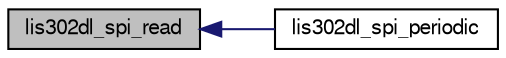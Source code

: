 digraph "lis302dl_spi_read"
{
  edge [fontname="FreeSans",fontsize="10",labelfontname="FreeSans",labelfontsize="10"];
  node [fontname="FreeSans",fontsize="10",shape=record];
  rankdir="LR";
  Node1 [label="lis302dl_spi_read",height=0.2,width=0.4,color="black", fillcolor="grey75", style="filled", fontcolor="black"];
  Node1 -> Node2 [dir="back",color="midnightblue",fontsize="10",style="solid",fontname="FreeSans"];
  Node2 [label="lis302dl_spi_periodic",height=0.2,width=0.4,color="black", fillcolor="white", style="filled",URL="$lis302dl__spi_8h.html#af10186c998376374915e06131a4b18b5",tooltip="convenience function: read or start configuration if not already initialized "];
}

